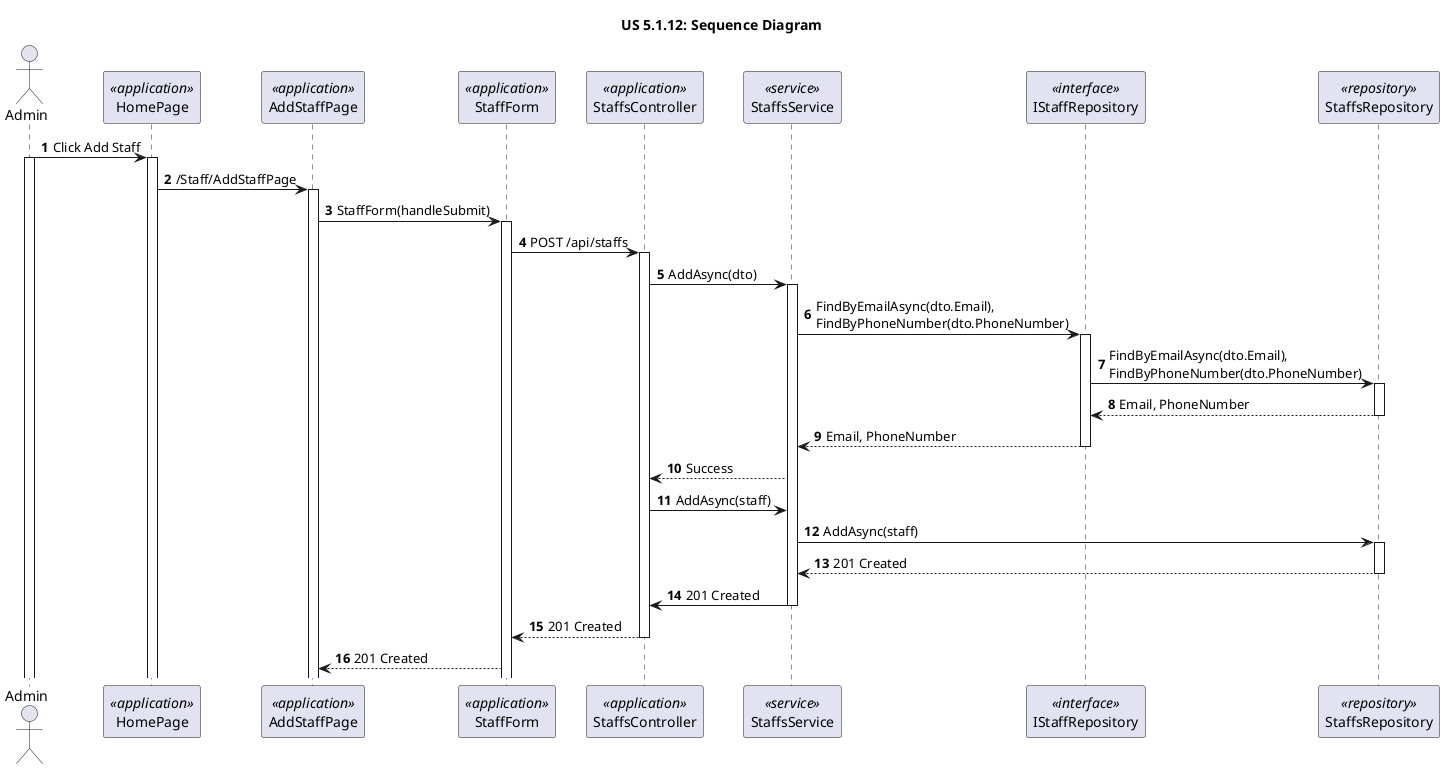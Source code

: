 @startuml
'https://plantuml.com/sequence-diagram

autonumber
title US 5.1.12: Sequence Diagram

actor Admin as ad 
participant "HomePage" as home <<application>>
participant "AddStaffPage" as addp <<application>>
participant "StaffForm" as form <<application>>
participant "StaffsController" as con <<application>>
participant "StaffsService" as ser <<service>>
participant "IStaffRepository" as repo1 <<interface>>
participant "StaffsRepository" as repo <<repository>>


ad -> home : Click Add Staff
activate ad
activate home
home -> addp: /Staff/AddStaffPage
activate addp
addp -> form: StaffForm(handleSubmit)
activate form
form -> con: POST /api/staffs
activate con 
con -> ser: AddAsync(dto)
activate ser
ser -> repo1: FindByEmailAsync(dto.Email),\nFindByPhoneNumber(dto.PhoneNumber)
activate repo1
repo1 -> repo: FindByEmailAsync(dto.Email),\nFindByPhoneNumber(dto.PhoneNumber)
activate repo
repo --> repo1: Email, PhoneNumber
deactivate repo
repo1 --> ser: Email, PhoneNumber
deactivate repo1
ser --> con: Success
con -> ser : AddAsync(staff)
ser -> repo: AddAsync(staff)
activate repo
repo --> ser: 201 Created
deactivate repo
ser -> con: 201 Created
deactivate ser
form <-- con: 201 Created
deactivate con
form --> addp: 201 Created


@enduml